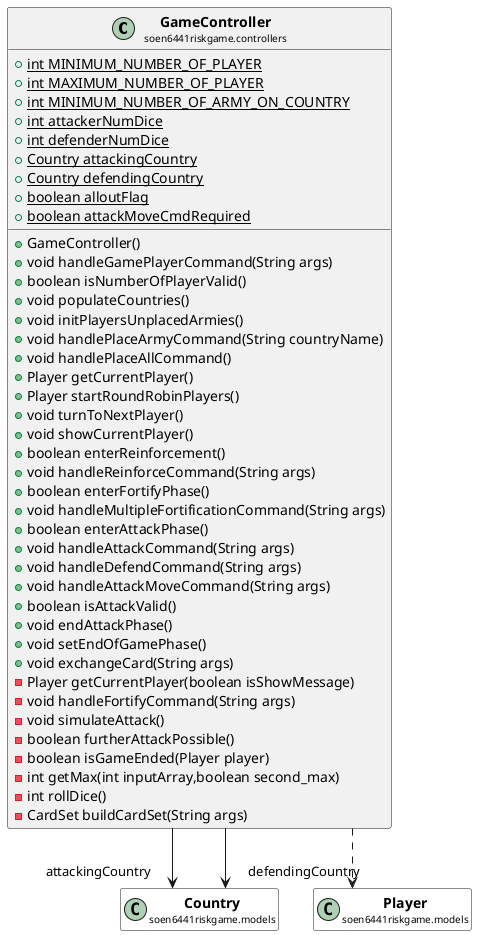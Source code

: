 @startuml

skinparam svgLinkTarget _parent
skinparam linetype ortho
set namespaceSeparator none
class "<b><size:14>GameController</b>\n<size:10>soen6441riskgame.controllers" as soen6441riskgame.controllers.GameController  [[../../soen6441riskgame/controllers/GameController.html{soen6441riskgame.controllers.GameController}]] {
{static} +int MINIMUM_NUMBER_OF_PLAYER
{static} +int MAXIMUM_NUMBER_OF_PLAYER
{static} +int MINIMUM_NUMBER_OF_ARMY_ON_COUNTRY
{static} +int attackerNumDice
{static} +int defenderNumDice
{static} +Country attackingCountry
{static} +Country defendingCountry
{static} +boolean alloutFlag
{static} +boolean attackMoveCmdRequired
+GameController()
+void handleGamePlayerCommand(String args)
+boolean isNumberOfPlayerValid()
+void populateCountries()
+void initPlayersUnplacedArmies()
+void handlePlaceArmyCommand(String countryName)
+void handlePlaceAllCommand()
+Player getCurrentPlayer()
+Player startRoundRobinPlayers()
+void turnToNextPlayer()
+void showCurrentPlayer()
+boolean enterReinforcement()
+void handleReinforceCommand(String args)
+boolean enterFortifyPhase()
+void handleMultipleFortificationCommand(String args)
+boolean enterAttackPhase()
+void handleAttackCommand(String args)
+void handleDefendCommand(String args)
+void handleAttackMoveCommand(String args)
+boolean isAttackValid()
+void endAttackPhase()
+void setEndOfGamePhase()
+void exchangeCard(String args)
-Player getCurrentPlayer(boolean isShowMessage)
-void handleFortifyCommand(String args)
-void simulateAttack()
-boolean furtherAttackPossible()
-boolean isGameEnded(Player player)
-int getMax(int inputArray,boolean second_max)
-int rollDice()
-CardSet buildCardSet(String args)
}


class "<b><size:14>Country</b>\n<size:10>soen6441riskgame.models" as soen6441riskgame.models.Country  [[../../soen6441riskgame/models/Country.html{soen6441riskgame.models.Country}]] #white {
}

hide soen6441riskgame.models.Country fields
hide soen6441riskgame.models.Country methods

soen6441riskgame.controllers.GameController -->  "attackingCountry" soen6441riskgame.models.Country

soen6441riskgame.controllers.GameController -->  "defendingCountry" soen6441riskgame.models.Country

class "<b><size:14>Player</b>\n<size:10>soen6441riskgame.models" as soen6441riskgame.models.Player  [[../../soen6441riskgame/models/Player.html{soen6441riskgame.models.Player}]] #white {
}

hide soen6441riskgame.models.Player fields
hide soen6441riskgame.models.Player methods

soen6441riskgame.controllers.GameController ..> soen6441riskgame.models.Player



@enduml
